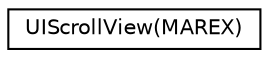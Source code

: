 digraph "类继承关系图"
{
  edge [fontname="Helvetica",fontsize="10",labelfontname="Helvetica",labelfontsize="10"];
  node [fontname="Helvetica",fontsize="10",shape=record];
  rankdir="LR";
  Node0 [label="UIScrollView(MAREX)",height=0.2,width=0.4,color="black", fillcolor="white", style="filled",URL="$category_u_i_scroll_view_07_m_a_r_e_x_08.html"];
}
